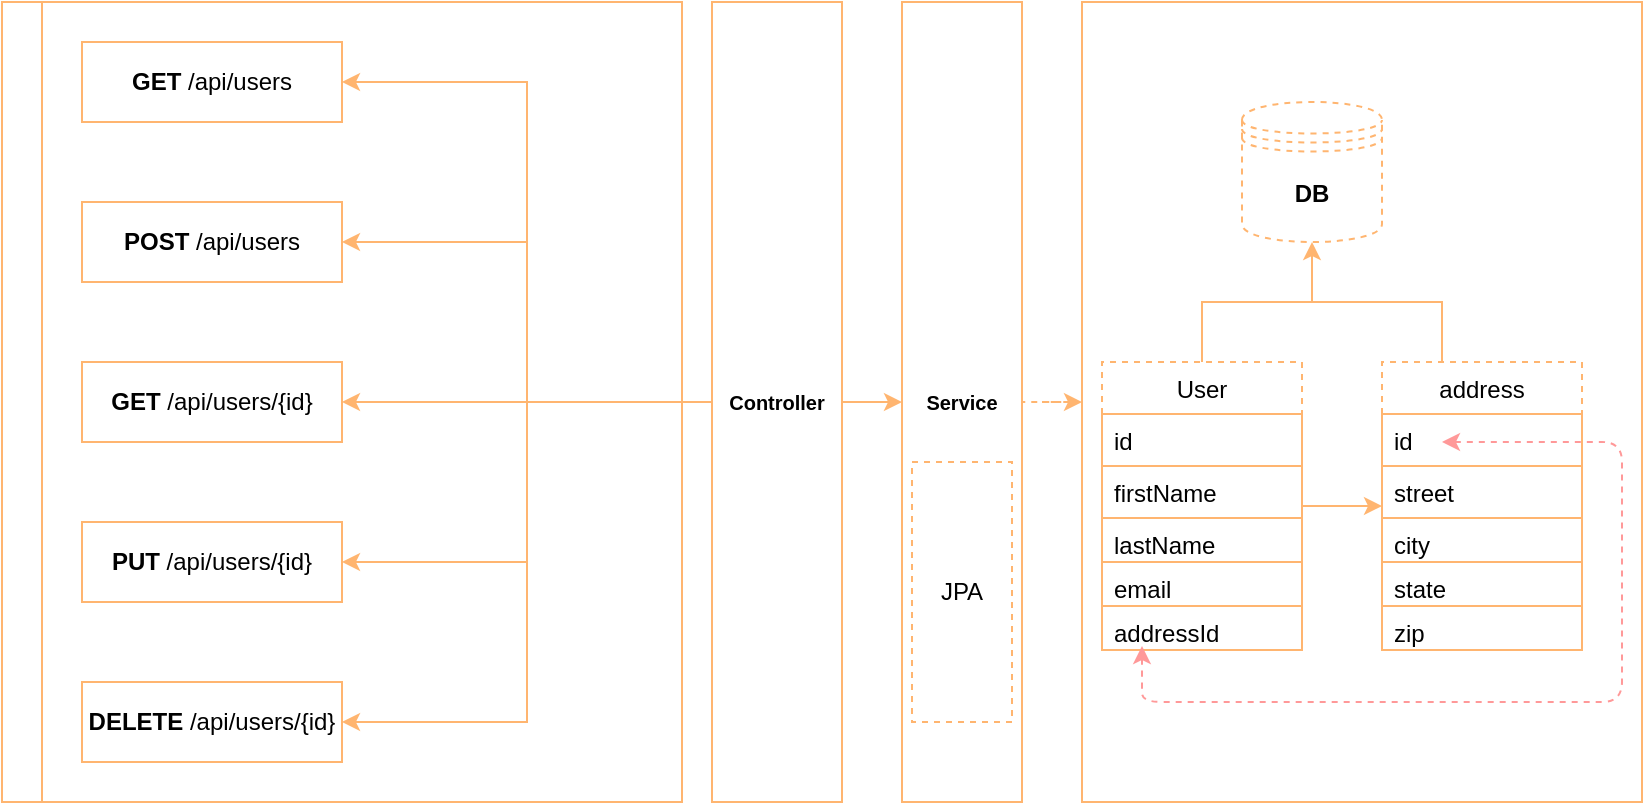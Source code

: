 <mxfile version="11.2.8" type="device" pages="1"><diagram id="RgyLlNQoB-ehAdv09I6M" name="Page-1"><mxGraphModel dx="1172" dy="647" grid="1" gridSize="10" guides="1" tooltips="1" connect="1" arrows="1" fold="1" page="1" pageScale="1" pageWidth="850" pageHeight="1100" math="0" shadow="0"><root><mxCell id="0"/><mxCell id="1" parent="0"/><mxCell id="ga4mlKfYS3bTVSN39Dl5-74" value="" style="edgeStyle=orthogonalEdgeStyle;rounded=0;orthogonalLoop=1;jettySize=auto;html=1;dashed=1;endArrow=none;endFill=0;strokeColor=#FFB570;startArrow=classic;startFill=1;" edge="1" parent="1" source="ga4mlKfYS3bTVSN39Dl5-73" target="ga4mlKfYS3bTVSN39Dl5-39"><mxGeometry relative="1" as="geometry"/></mxCell><mxCell id="ga4mlKfYS3bTVSN39Dl5-73" value="" style="rounded=0;whiteSpace=wrap;html=1;strokeColor=#FFB570;" vertex="1" parent="1"><mxGeometry x="550" y="95" width="280" height="400" as="geometry"/></mxCell><mxCell id="ga4mlKfYS3bTVSN39Dl5-25" value="" style="swimlane;html=1;startSize=20;horizontal=0;childLayout=treeLayout;horizontalTree=1;resizable=0;containerType=tree;strokeColor=#FFB570;" vertex="1" parent="1"><mxGeometry x="10" y="95" width="340" height="400" as="geometry"/></mxCell><mxCell id="ga4mlKfYS3bTVSN39Dl5-27" value="&lt;b&gt;GET&lt;/b&gt; /api/users" style="whiteSpace=wrap;html=1;strokeColor=#FFB570;" vertex="1" parent="ga4mlKfYS3bTVSN39Dl5-25"><mxGeometry x="40" y="20" width="130" height="40" as="geometry"/></mxCell><mxCell id="ga4mlKfYS3bTVSN39Dl5-30" value="&lt;b&gt;POST&lt;/b&gt; /api/users" style="whiteSpace=wrap;html=1;strokeColor=#FFB570;" vertex="1" parent="ga4mlKfYS3bTVSN39Dl5-25"><mxGeometry x="40" y="100" width="130" height="40" as="geometry"/></mxCell><mxCell id="ga4mlKfYS3bTVSN39Dl5-32" value="&lt;b&gt;GET&lt;/b&gt; /api/users/{id}" style="whiteSpace=wrap;html=1;strokeColor=#FFB570;" vertex="1" parent="ga4mlKfYS3bTVSN39Dl5-25"><mxGeometry x="40" y="180" width="130" height="40" as="geometry"/></mxCell><mxCell id="ga4mlKfYS3bTVSN39Dl5-34" value="&lt;b&gt;PUT&lt;/b&gt; /api/users/{id}" style="whiteSpace=wrap;html=1;strokeColor=#FFB570;" vertex="1" parent="ga4mlKfYS3bTVSN39Dl5-25"><mxGeometry x="40" y="260" width="130" height="40" as="geometry"/></mxCell><mxCell id="ga4mlKfYS3bTVSN39Dl5-36" value="&lt;b&gt;DELETE&lt;/b&gt; /api/users/{id}" style="whiteSpace=wrap;html=1;strokeColor=#FFB570;" vertex="1" parent="ga4mlKfYS3bTVSN39Dl5-25"><mxGeometry x="40" y="340" width="130" height="40" as="geometry"/></mxCell><mxCell id="ga4mlKfYS3bTVSN39Dl5-40" value="" style="edgeStyle=orthogonalEdgeStyle;rounded=0;orthogonalLoop=1;jettySize=auto;html=1;strokeColor=#FFB570;" edge="1" parent="1" source="ga4mlKfYS3bTVSN39Dl5-26" target="ga4mlKfYS3bTVSN39Dl5-39"><mxGeometry relative="1" as="geometry"/></mxCell><mxCell id="ga4mlKfYS3bTVSN39Dl5-26" value="&lt;b&gt;&lt;font style=&quot;font-size: 10px&quot;&gt;Controller&lt;/font&gt;&lt;/b&gt;" style="whiteSpace=wrap;html=1;strokeColor=#FFB570;" vertex="1" parent="1"><mxGeometry x="365" y="95" width="65" height="400" as="geometry"/></mxCell><mxCell id="ga4mlKfYS3bTVSN39Dl5-39" value="&lt;b&gt;&lt;font style=&quot;font-size: 10px&quot;&gt;Service&lt;/font&gt;&lt;/b&gt;" style="whiteSpace=wrap;html=1;rotation=0;strokeColor=#FFB570;" vertex="1" parent="1"><mxGeometry x="460" y="95" width="60" height="400" as="geometry"/></mxCell><mxCell id="ga4mlKfYS3bTVSN39Dl5-28" value="" style="edgeStyle=elbowEdgeStyle;elbow=horizontal;html=1;rounded=0;strokeColor=#FFB570;" edge="1" parent="1" source="ga4mlKfYS3bTVSN39Dl5-26" target="ga4mlKfYS3bTVSN39Dl5-27"><mxGeometry relative="1" as="geometry"/></mxCell><mxCell id="ga4mlKfYS3bTVSN39Dl5-29" value="" style="edgeStyle=elbowEdgeStyle;elbow=horizontal;html=1;rounded=0;strokeColor=#FFB570;" edge="1" parent="1" source="ga4mlKfYS3bTVSN39Dl5-26" target="ga4mlKfYS3bTVSN39Dl5-30"><mxGeometry relative="1" as="geometry"><mxPoint x="155" y="-1240.2" as="sourcePoint"/></mxGeometry></mxCell><mxCell id="ga4mlKfYS3bTVSN39Dl5-31" value="" style="edgeStyle=elbowEdgeStyle;elbow=horizontal;html=1;rounded=0;strokeColor=#FFB570;" edge="1" parent="1" source="ga4mlKfYS3bTVSN39Dl5-26" target="ga4mlKfYS3bTVSN39Dl5-32"><mxGeometry relative="1" as="geometry"><mxPoint x="155" y="-1160.2" as="sourcePoint"/></mxGeometry></mxCell><mxCell id="ga4mlKfYS3bTVSN39Dl5-33" value="" style="edgeStyle=elbowEdgeStyle;elbow=horizontal;html=1;rounded=0;strokeColor=#FFB570;" edge="1" parent="1" source="ga4mlKfYS3bTVSN39Dl5-26" target="ga4mlKfYS3bTVSN39Dl5-34"><mxGeometry relative="1" as="geometry"><mxPoint x="155" y="-1040.2" as="sourcePoint"/></mxGeometry></mxCell><mxCell id="ga4mlKfYS3bTVSN39Dl5-35" value="" style="edgeStyle=elbowEdgeStyle;elbow=horizontal;html=1;rounded=0;strokeColor=#FFB570;" edge="1" parent="1" source="ga4mlKfYS3bTVSN39Dl5-26" target="ga4mlKfYS3bTVSN39Dl5-36"><mxGeometry relative="1" as="geometry"><mxPoint x="155" y="-920.2" as="sourcePoint"/></mxGeometry></mxCell><mxCell id="ga4mlKfYS3bTVSN39Dl5-41" value="JPA" style="rounded=0;whiteSpace=wrap;html=1;dashed=1;strokeColor=#FFB570;" vertex="1" parent="1"><mxGeometry x="465" y="325" width="50" height="130" as="geometry"/></mxCell><mxCell id="ga4mlKfYS3bTVSN39Dl5-42" value="&lt;b&gt;DB&lt;/b&gt;" style="shape=datastore;whiteSpace=wrap;html=1;dashed=1;strokeColor=#FFB570;" vertex="1" parent="1"><mxGeometry x="630" y="145" width="70" height="70" as="geometry"/></mxCell><mxCell id="ga4mlKfYS3bTVSN39Dl5-47" value="" style="edgeStyle=orthogonalEdgeStyle;rounded=0;orthogonalLoop=1;jettySize=auto;html=1;strokeColor=#FFB570;" edge="1" parent="1" source="ga4mlKfYS3bTVSN39Dl5-43" target="ga4mlKfYS3bTVSN39Dl5-42"><mxGeometry relative="1" as="geometry"/></mxCell><mxCell id="ga4mlKfYS3bTVSN39Dl5-58" value="" style="edgeStyle=orthogonalEdgeStyle;rounded=0;orthogonalLoop=1;jettySize=auto;html=1;strokeColor=#FFB570;" edge="1" parent="1" source="ga4mlKfYS3bTVSN39Dl5-43" target="ga4mlKfYS3bTVSN39Dl5-52"><mxGeometry relative="1" as="geometry"/></mxCell><mxCell id="ga4mlKfYS3bTVSN39Dl5-43" value="User" style="swimlane;fontStyle=0;childLayout=stackLayout;horizontal=1;startSize=26;fillColor=none;horizontalStack=0;resizeParent=1;resizeParentMax=0;resizeLast=0;collapsible=1;marginBottom=0;dashed=1;strokeColor=#FFB570;" vertex="1" parent="1"><mxGeometry x="560" y="275" width="100" height="144" as="geometry"/></mxCell><mxCell id="ga4mlKfYS3bTVSN39Dl5-44" value="id" style="text;strokeColor=#FFB570;fillColor=none;align=left;verticalAlign=top;spacingLeft=4;spacingRight=4;overflow=hidden;rotatable=0;points=[[0,0.5],[1,0.5]];portConstraint=eastwest;" vertex="1" parent="ga4mlKfYS3bTVSN39Dl5-43"><mxGeometry y="26" width="100" height="26" as="geometry"/></mxCell><mxCell id="ga4mlKfYS3bTVSN39Dl5-45" value="firstName" style="text;strokeColor=#FFB570;fillColor=none;align=left;verticalAlign=top;spacingLeft=4;spacingRight=4;overflow=hidden;rotatable=0;points=[[0,0.5],[1,0.5]];portConstraint=eastwest;" vertex="1" parent="ga4mlKfYS3bTVSN39Dl5-43"><mxGeometry y="52" width="100" height="26" as="geometry"/></mxCell><mxCell id="ga4mlKfYS3bTVSN39Dl5-46" value="lastName" style="text;strokeColor=#FFB570;fillColor=none;align=left;verticalAlign=top;spacingLeft=4;spacingRight=4;overflow=hidden;rotatable=0;points=[[0,0.5],[1,0.5]];portConstraint=eastwest;" vertex="1" parent="ga4mlKfYS3bTVSN39Dl5-43"><mxGeometry y="78" width="100" height="22" as="geometry"/></mxCell><mxCell id="ga4mlKfYS3bTVSN39Dl5-50" value="email" style="text;strokeColor=#FFB570;fillColor=none;align=left;verticalAlign=top;spacingLeft=4;spacingRight=4;overflow=hidden;rotatable=0;points=[[0,0.5],[1,0.5]];portConstraint=eastwest;" vertex="1" parent="ga4mlKfYS3bTVSN39Dl5-43"><mxGeometry y="100" width="100" height="22" as="geometry"/></mxCell><mxCell id="ga4mlKfYS3bTVSN39Dl5-51" value="addressId" style="text;strokeColor=#FFB570;fillColor=none;align=left;verticalAlign=top;spacingLeft=4;spacingRight=4;overflow=hidden;rotatable=0;points=[[0,0.5],[1,0.5]];portConstraint=eastwest;" vertex="1" parent="ga4mlKfYS3bTVSN39Dl5-43"><mxGeometry y="122" width="100" height="22" as="geometry"/></mxCell><mxCell id="ga4mlKfYS3bTVSN39Dl5-65" value="" style="edgeStyle=orthogonalEdgeStyle;rounded=0;orthogonalLoop=1;jettySize=auto;html=1;endArrow=none;endFill=0;strokeColor=#FFB570;" edge="1" parent="1" source="ga4mlKfYS3bTVSN39Dl5-52"><mxGeometry relative="1" as="geometry"><mxPoint x="660" y="245" as="targetPoint"/><Array as="points"><mxPoint x="730" y="245"/><mxPoint x="670" y="245"/></Array></mxGeometry></mxCell><mxCell id="ga4mlKfYS3bTVSN39Dl5-52" value="address" style="swimlane;fontStyle=0;childLayout=stackLayout;horizontal=1;startSize=26;fillColor=none;horizontalStack=0;resizeParent=1;resizeParentMax=0;resizeLast=0;collapsible=1;marginBottom=0;dashed=1;strokeColor=#FFB570;" vertex="1" parent="1"><mxGeometry x="700" y="275" width="100" height="144" as="geometry"/></mxCell><mxCell id="ga4mlKfYS3bTVSN39Dl5-53" value="id" style="text;strokeColor=#FFB570;fillColor=none;align=left;verticalAlign=top;spacingLeft=4;spacingRight=4;overflow=hidden;rotatable=0;points=[[0,0.5],[1,0.5]];portConstraint=eastwest;" vertex="1" parent="ga4mlKfYS3bTVSN39Dl5-52"><mxGeometry y="26" width="100" height="26" as="geometry"/></mxCell><mxCell id="ga4mlKfYS3bTVSN39Dl5-54" value="street" style="text;strokeColor=#FFB570;fillColor=none;align=left;verticalAlign=top;spacingLeft=4;spacingRight=4;overflow=hidden;rotatable=0;points=[[0,0.5],[1,0.5]];portConstraint=eastwest;" vertex="1" parent="ga4mlKfYS3bTVSN39Dl5-52"><mxGeometry y="52" width="100" height="26" as="geometry"/></mxCell><mxCell id="ga4mlKfYS3bTVSN39Dl5-55" value="city" style="text;strokeColor=#FFB570;fillColor=none;align=left;verticalAlign=top;spacingLeft=4;spacingRight=4;overflow=hidden;rotatable=0;points=[[0,0.5],[1,0.5]];portConstraint=eastwest;" vertex="1" parent="ga4mlKfYS3bTVSN39Dl5-52"><mxGeometry y="78" width="100" height="22" as="geometry"/></mxCell><mxCell id="ga4mlKfYS3bTVSN39Dl5-56" value="state" style="text;strokeColor=#FFB570;fillColor=none;align=left;verticalAlign=top;spacingLeft=4;spacingRight=4;overflow=hidden;rotatable=0;points=[[0,0.5],[1,0.5]];portConstraint=eastwest;" vertex="1" parent="ga4mlKfYS3bTVSN39Dl5-52"><mxGeometry y="100" width="100" height="22" as="geometry"/></mxCell><mxCell id="ga4mlKfYS3bTVSN39Dl5-57" value="zip" style="text;strokeColor=#FFB570;fillColor=none;align=left;verticalAlign=top;spacingLeft=4;spacingRight=4;overflow=hidden;rotatable=0;points=[[0,0.5],[1,0.5]];portConstraint=eastwest;" vertex="1" parent="ga4mlKfYS3bTVSN39Dl5-52"><mxGeometry y="122" width="100" height="22" as="geometry"/></mxCell><mxCell id="ga4mlKfYS3bTVSN39Dl5-72" value="" style="endArrow=classic;startArrow=classic;html=1;dashed=1;entryX=0.3;entryY=0.538;entryDx=0;entryDy=0;entryPerimeter=0;strokeColor=#FF9999;" edge="1" parent="1" target="ga4mlKfYS3bTVSN39Dl5-53"><mxGeometry width="50" height="50" relative="1" as="geometry"><mxPoint x="580" y="417" as="sourcePoint"/><mxPoint x="820" y="347" as="targetPoint"/><Array as="points"><mxPoint x="580" y="427"/><mxPoint x="580" y="445"/><mxPoint x="690" y="445"/><mxPoint x="820" y="445"/><mxPoint x="820" y="315"/></Array></mxGeometry></mxCell></root></mxGraphModel></diagram></mxfile>